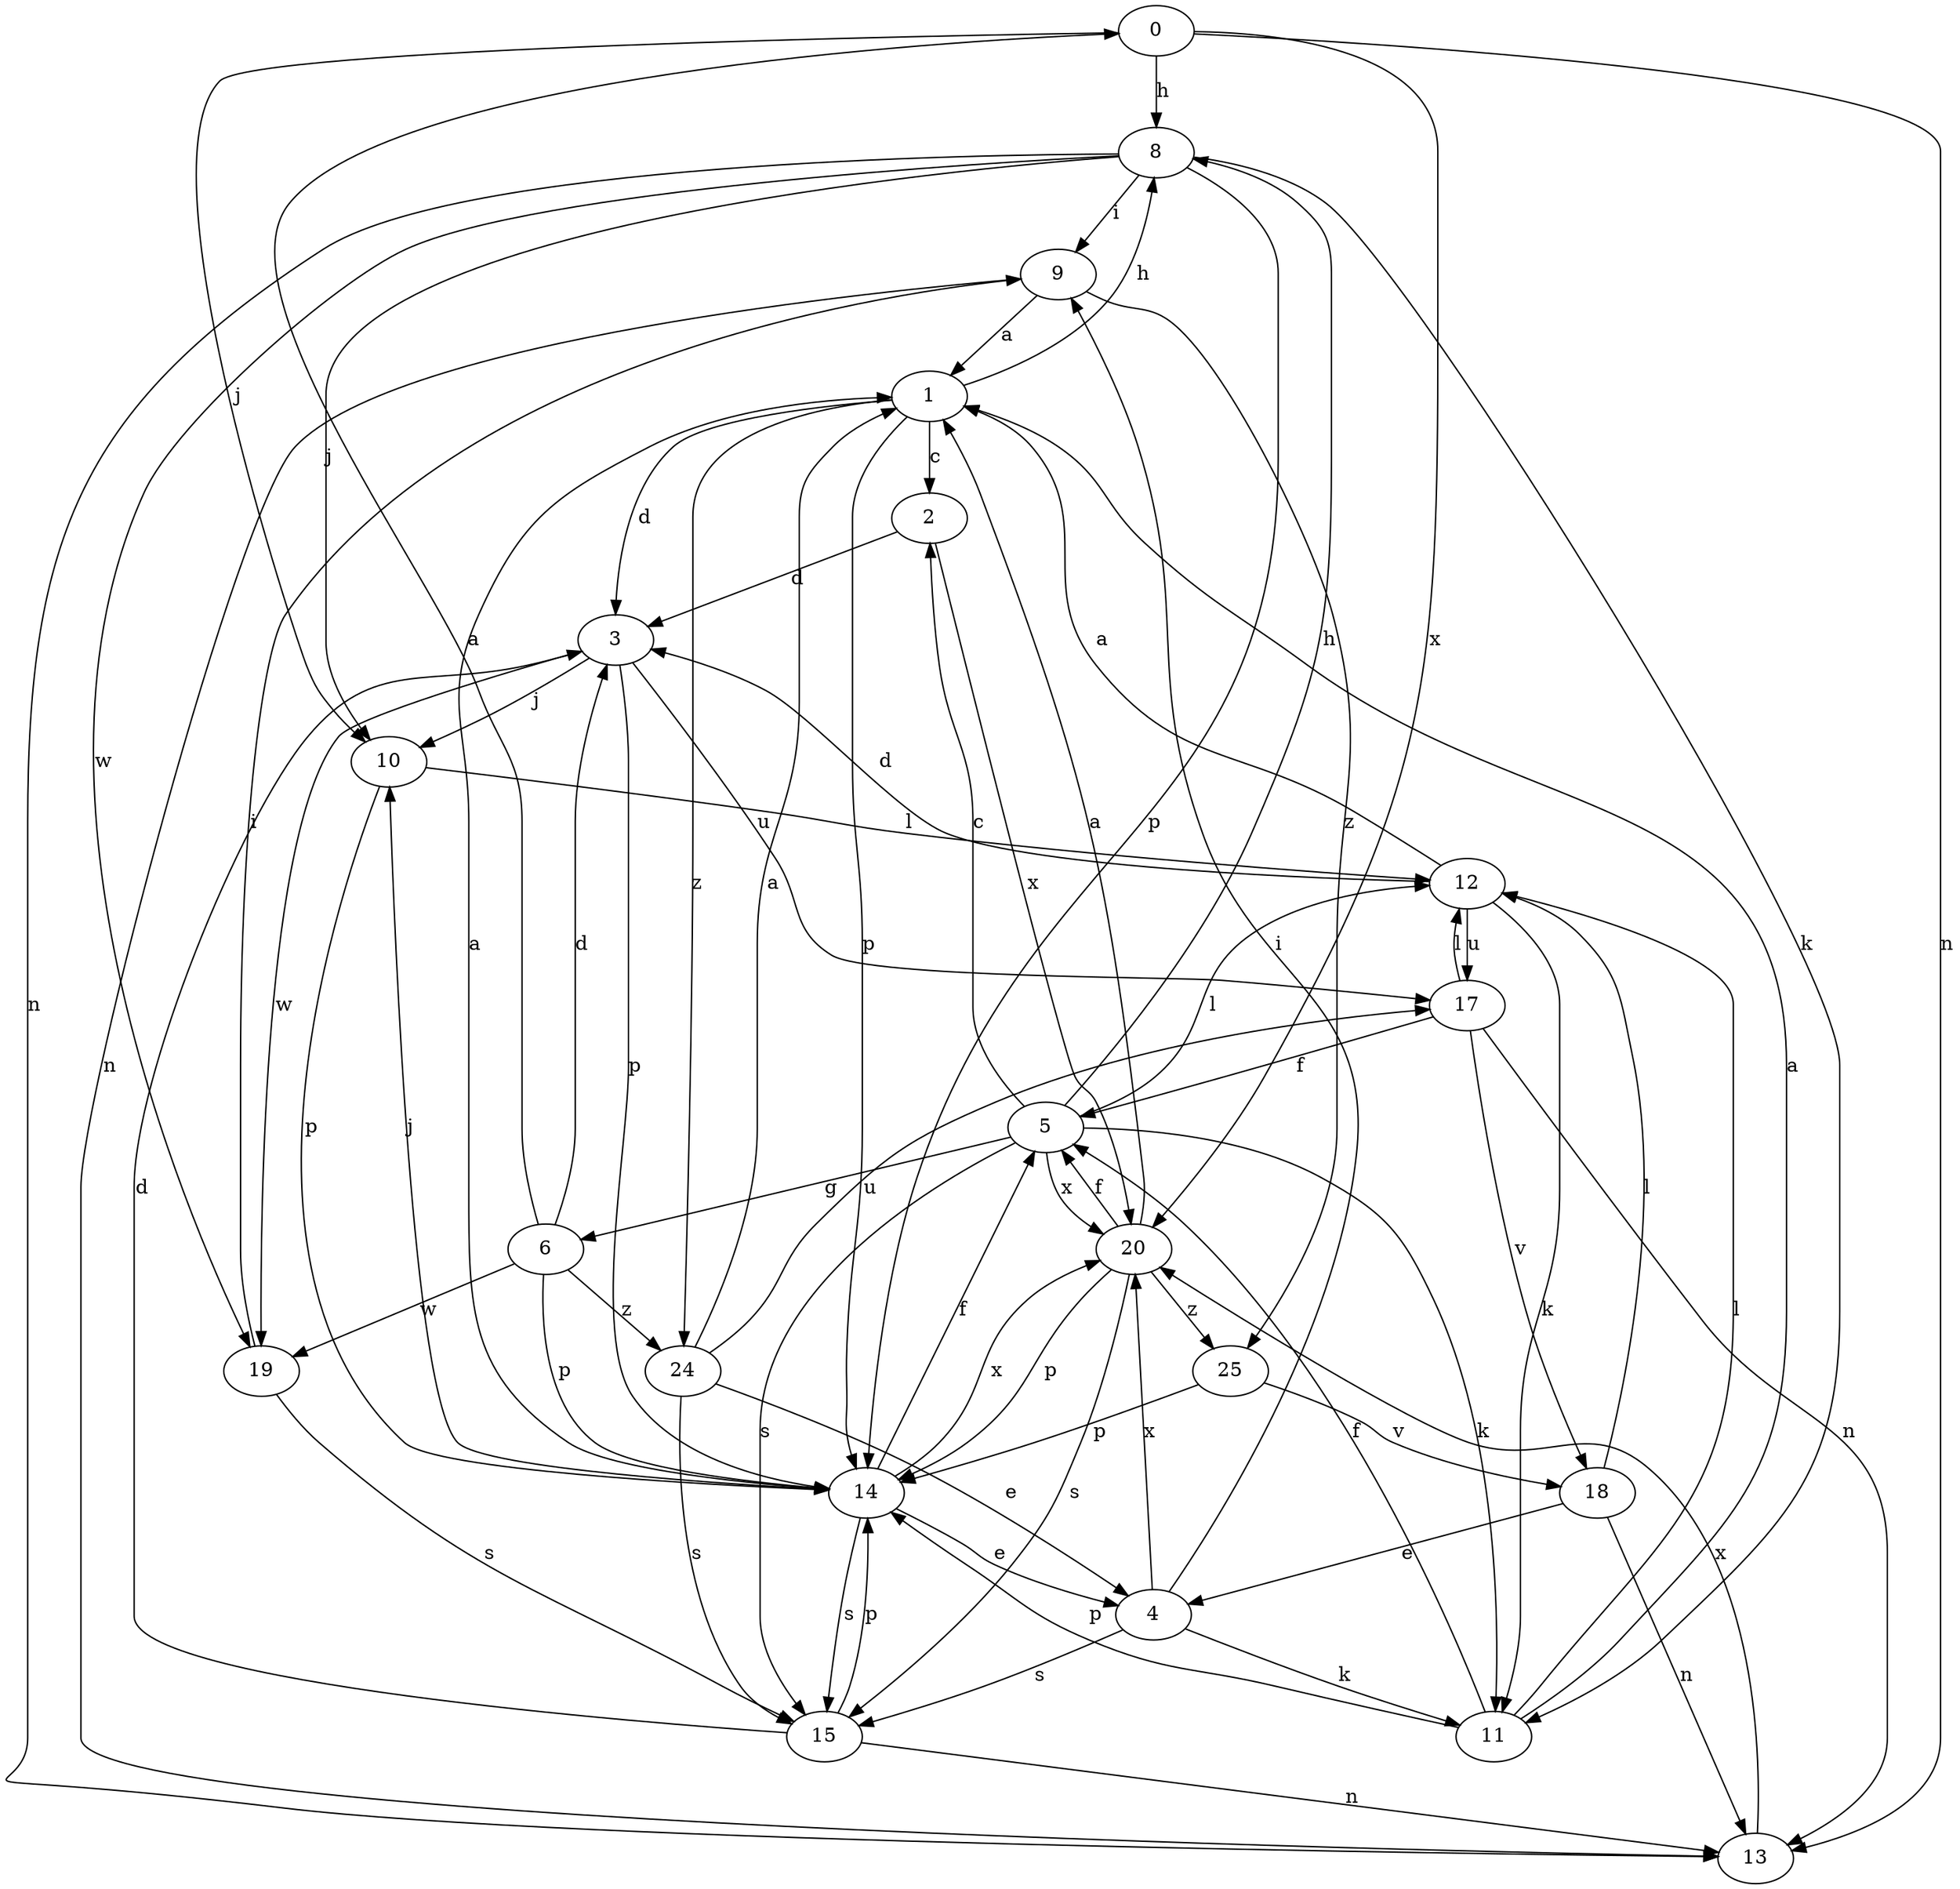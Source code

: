 strict digraph  {
0;
1;
2;
3;
4;
5;
6;
8;
9;
10;
11;
12;
13;
14;
15;
17;
18;
19;
20;
24;
25;
0 -> 8  [label=h];
0 -> 10  [label=j];
0 -> 13  [label=n];
0 -> 20  [label=x];
1 -> 2  [label=c];
1 -> 3  [label=d];
1 -> 8  [label=h];
1 -> 14  [label=p];
1 -> 24  [label=z];
2 -> 3  [label=d];
2 -> 20  [label=x];
3 -> 10  [label=j];
3 -> 14  [label=p];
3 -> 17  [label=u];
3 -> 19  [label=w];
4 -> 9  [label=i];
4 -> 11  [label=k];
4 -> 15  [label=s];
4 -> 20  [label=x];
5 -> 2  [label=c];
5 -> 6  [label=g];
5 -> 8  [label=h];
5 -> 11  [label=k];
5 -> 12  [label=l];
5 -> 15  [label=s];
5 -> 20  [label=x];
6 -> 0  [label=a];
6 -> 3  [label=d];
6 -> 14  [label=p];
6 -> 19  [label=w];
6 -> 24  [label=z];
8 -> 9  [label=i];
8 -> 10  [label=j];
8 -> 11  [label=k];
8 -> 13  [label=n];
8 -> 14  [label=p];
8 -> 19  [label=w];
9 -> 1  [label=a];
9 -> 13  [label=n];
9 -> 25  [label=z];
10 -> 12  [label=l];
10 -> 14  [label=p];
11 -> 1  [label=a];
11 -> 5  [label=f];
11 -> 12  [label=l];
11 -> 14  [label=p];
12 -> 1  [label=a];
12 -> 3  [label=d];
12 -> 11  [label=k];
12 -> 17  [label=u];
13 -> 20  [label=x];
14 -> 1  [label=a];
14 -> 4  [label=e];
14 -> 5  [label=f];
14 -> 10  [label=j];
14 -> 15  [label=s];
14 -> 20  [label=x];
15 -> 3  [label=d];
15 -> 13  [label=n];
15 -> 14  [label=p];
17 -> 5  [label=f];
17 -> 12  [label=l];
17 -> 13  [label=n];
17 -> 18  [label=v];
18 -> 4  [label=e];
18 -> 12  [label=l];
18 -> 13  [label=n];
19 -> 9  [label=i];
19 -> 15  [label=s];
20 -> 1  [label=a];
20 -> 5  [label=f];
20 -> 14  [label=p];
20 -> 15  [label=s];
20 -> 25  [label=z];
24 -> 1  [label=a];
24 -> 4  [label=e];
24 -> 15  [label=s];
24 -> 17  [label=u];
25 -> 14  [label=p];
25 -> 18  [label=v];
}
